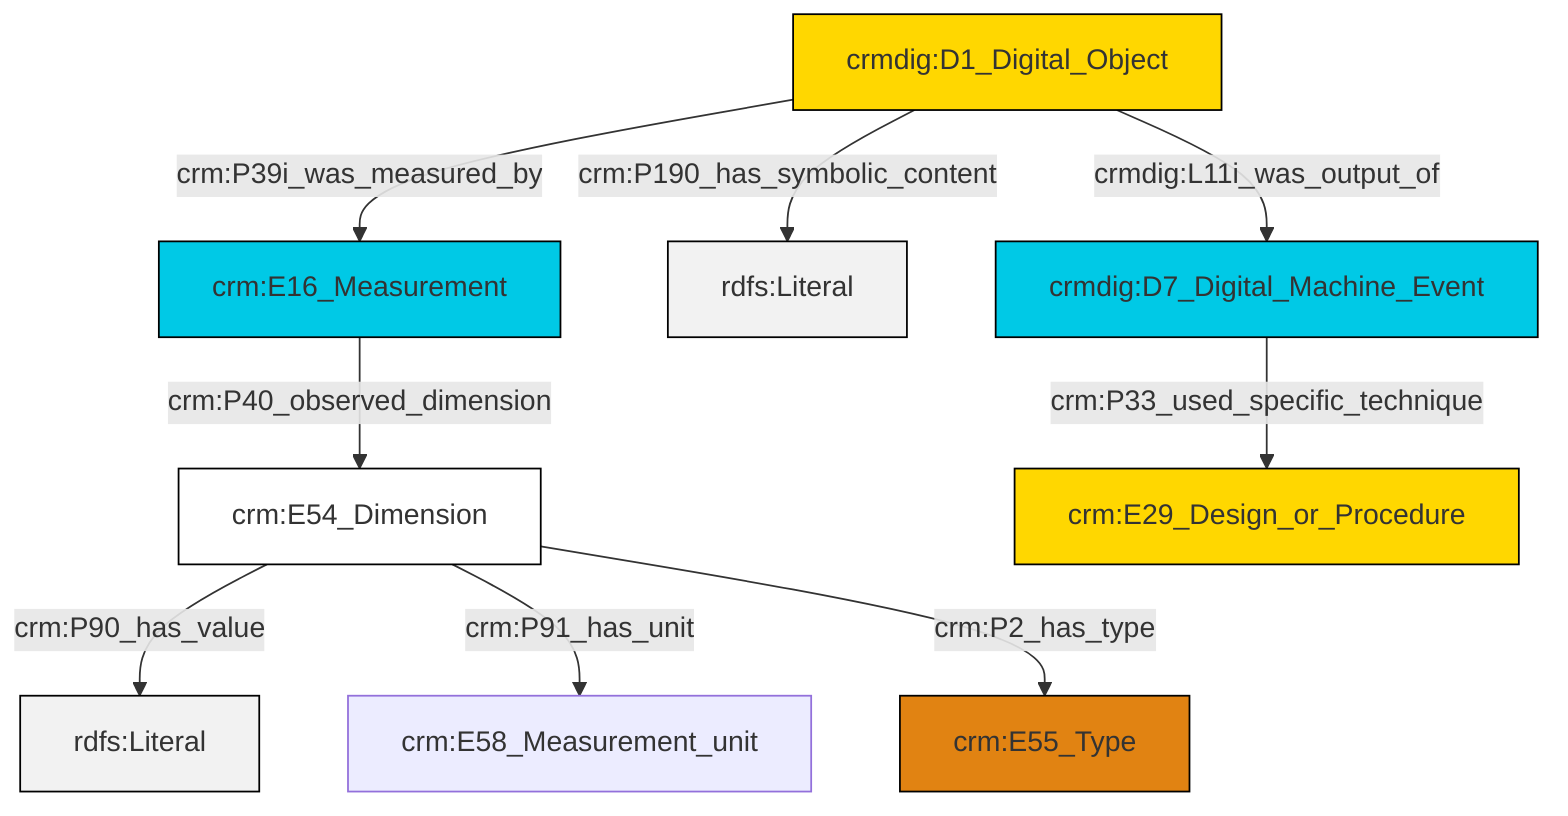 graph TD
classDef Literal fill:#f2f2f2,stroke:#000000;
classDef CRM_Entity fill:#FFFFFF,stroke:#000000;
classDef Temporal_Entity fill:#00C9E6, stroke:#000000;
classDef Type fill:#E18312, stroke:#000000;
classDef Time-Span fill:#2C9C91, stroke:#000000;
classDef Appellation fill:#FFEB7F, stroke:#000000;
classDef Place fill:#008836, stroke:#000000;
classDef Persistent_Item fill:#B266B2, stroke:#000000;
classDef Conceptual_Object fill:#FFD700, stroke:#000000;
classDef Physical_Thing fill:#D2B48C, stroke:#000000;
classDef Actor fill:#f58aad, stroke:#000000;
classDef PC_Classes fill:#4ce600, stroke:#000000;
classDef Multi fill:#cccccc,stroke:#000000;

0["crm:E16_Measurement"]:::Temporal_Entity -->|crm:P40_observed_dimension| 1["crm:E54_Dimension"]:::CRM_Entity
2["crmdig:D1_Digital_Object"]:::Conceptual_Object -->|crm:P39i_was_measured_by| 0["crm:E16_Measurement"]:::Temporal_Entity
2["crmdig:D1_Digital_Object"]:::Conceptual_Object -->|crm:P190_has_symbolic_content| 4[rdfs:Literal]:::Literal
1["crm:E54_Dimension"]:::CRM_Entity -->|crm:P90_has_value| 8[rdfs:Literal]:::Literal
1["crm:E54_Dimension"]:::CRM_Entity -->|crm:P91_has_unit| 10["crm:E58_Measurement_unit"]:::Default
2["crmdig:D1_Digital_Object"]:::Conceptual_Object -->|crmdig:L11i_was_output_of| 12["crmdig:D7_Digital_Machine_Event"]:::Temporal_Entity
1["crm:E54_Dimension"]:::CRM_Entity -->|crm:P2_has_type| 5["crm:E55_Type"]:::Type
12["crmdig:D7_Digital_Machine_Event"]:::Temporal_Entity -->|crm:P33_used_specific_technique| 14["crm:E29_Design_or_Procedure"]:::Conceptual_Object